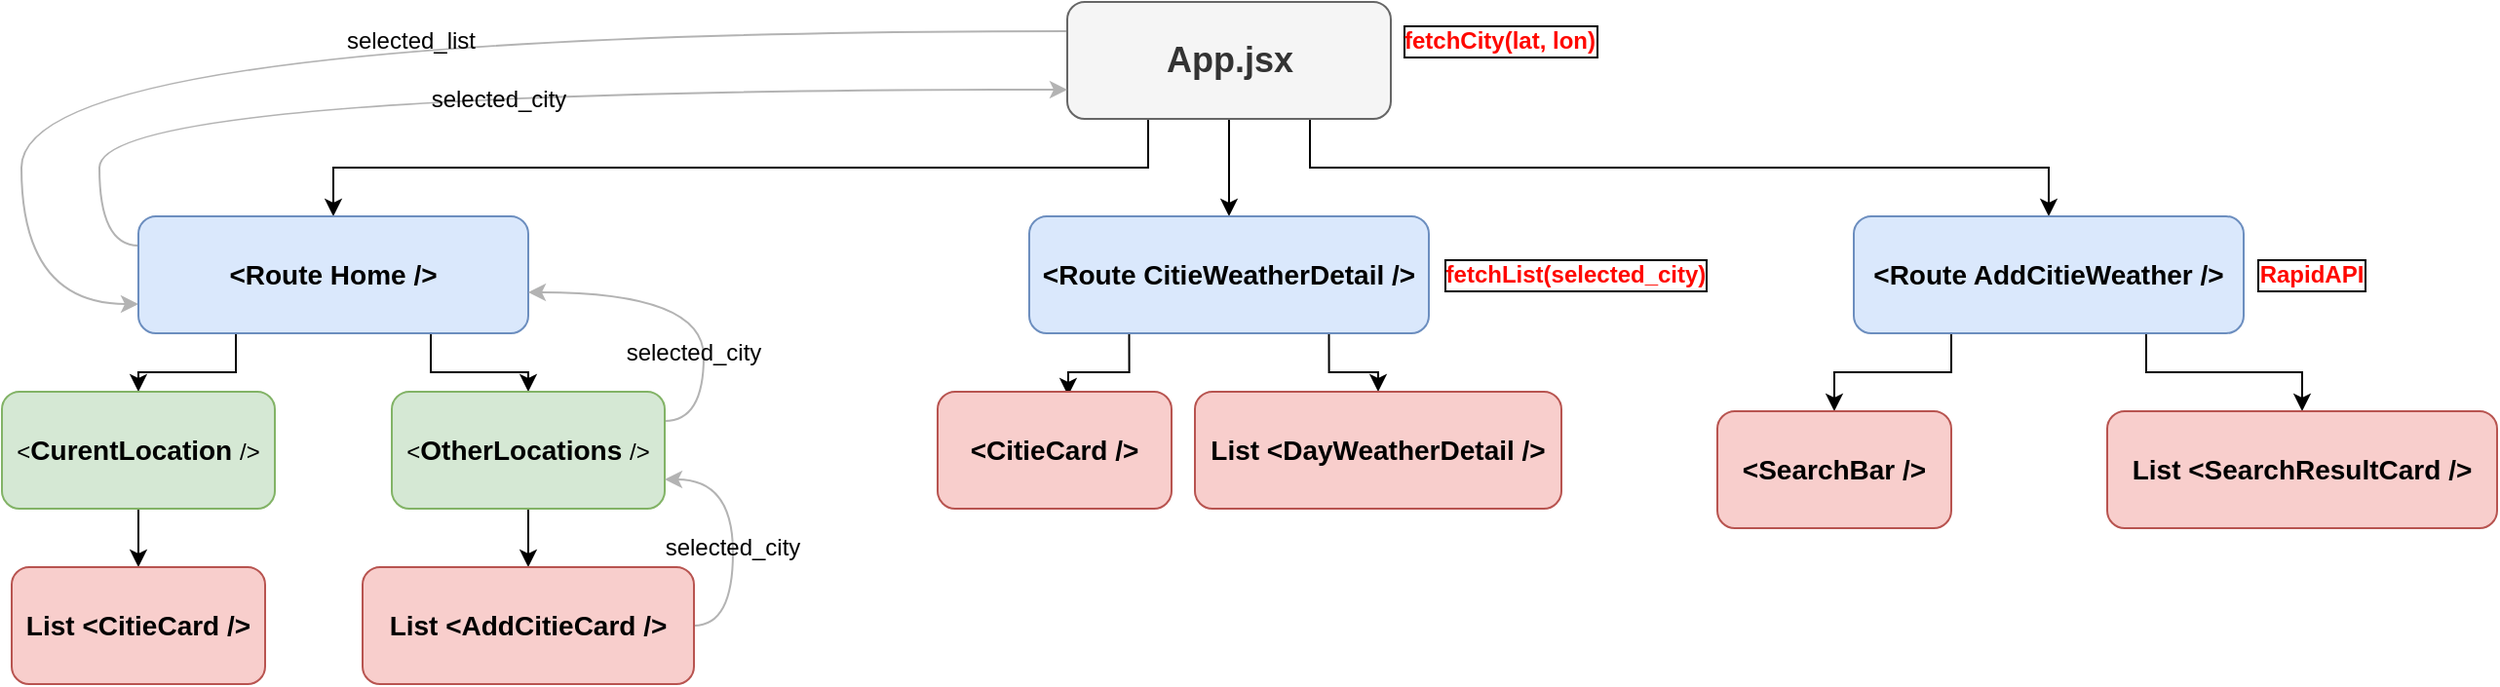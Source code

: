 <mxfile version="11.3.0" type="device" pages="1"><diagram id="kxjYvUUPuQKGI0UXAHcG" name="Page-1"><mxGraphModel dx="1304" dy="568" grid="1" gridSize="10" guides="1" tooltips="1" connect="1" arrows="1" fold="1" page="1" pageScale="1" pageWidth="3300" pageHeight="4681" background="#FFFFFF" math="0" shadow="0"><root><object label="" id="0"><mxCell/></object><mxCell id="1" parent="0"/><mxCell id="K3C9L57_wd4YLvwZiiOI-10" style="edgeStyle=orthogonalEdgeStyle;rounded=0;orthogonalLoop=1;jettySize=auto;html=1;exitX=0.5;exitY=1;exitDx=0;exitDy=0;entryX=0.5;entryY=0;entryDx=0;entryDy=0;" parent="1" source="K3C9L57_wd4YLvwZiiOI-1" target="K3C9L57_wd4YLvwZiiOI-3" edge="1"><mxGeometry relative="1" as="geometry"/></mxCell><mxCell id="K3C9L57_wd4YLvwZiiOI-11" style="edgeStyle=orthogonalEdgeStyle;rounded=0;orthogonalLoop=1;jettySize=auto;html=1;exitX=0.75;exitY=1;exitDx=0;exitDy=0;entryX=0.5;entryY=0;entryDx=0;entryDy=0;" parent="1" source="K3C9L57_wd4YLvwZiiOI-1" target="K3C9L57_wd4YLvwZiiOI-4" edge="1"><mxGeometry relative="1" as="geometry"/></mxCell><mxCell id="K3C9L57_wd4YLvwZiiOI-12" style="edgeStyle=orthogonalEdgeStyle;rounded=0;orthogonalLoop=1;jettySize=auto;html=1;exitX=0.25;exitY=1;exitDx=0;exitDy=0;" parent="1" source="K3C9L57_wd4YLvwZiiOI-1" target="K3C9L57_wd4YLvwZiiOI-2" edge="1"><mxGeometry relative="1" as="geometry"/></mxCell><mxCell id="kr_tfX-Va2-3tIaASEnF-16" style="edgeStyle=orthogonalEdgeStyle;curved=1;orthogonalLoop=1;jettySize=auto;html=1;exitX=0;exitY=0.25;exitDx=0;exitDy=0;strokeColor=#B3B3B3;entryX=0;entryY=0.75;entryDx=0;entryDy=0;" parent="1" source="K3C9L57_wd4YLvwZiiOI-1" target="K3C9L57_wd4YLvwZiiOI-2" edge="1"><mxGeometry relative="1" as="geometry"><mxPoint x="190" y="220" as="targetPoint"/><Array as="points"><mxPoint x="130" y="105"/><mxPoint x="130" y="245"/></Array></mxGeometry></mxCell><mxCell id="K3C9L57_wd4YLvwZiiOI-1" value="&lt;b&gt;&lt;font style=&quot;font-size: 18px&quot;&gt;App.jsx&lt;/font&gt;&lt;/b&gt;" style="rounded=1;whiteSpace=wrap;html=1;fillColor=#f5f5f5;strokeColor=#666666;fontColor=#333333;" parent="1" vertex="1"><mxGeometry x="666.5" y="90" width="166" height="60" as="geometry"/></mxCell><mxCell id="K3C9L57_wd4YLvwZiiOI-16" style="edgeStyle=orthogonalEdgeStyle;rounded=0;orthogonalLoop=1;jettySize=auto;html=1;exitX=0.75;exitY=1;exitDx=0;exitDy=0;entryX=0.5;entryY=0;entryDx=0;entryDy=0;" parent="1" source="K3C9L57_wd4YLvwZiiOI-2" target="K3C9L57_wd4YLvwZiiOI-15" edge="1"><mxGeometry relative="1" as="geometry"/></mxCell><mxCell id="K3C9L57_wd4YLvwZiiOI-17" style="edgeStyle=orthogonalEdgeStyle;rounded=0;orthogonalLoop=1;jettySize=auto;html=1;exitX=0.25;exitY=1;exitDx=0;exitDy=0;entryX=0.5;entryY=0;entryDx=0;entryDy=0;" parent="1" source="K3C9L57_wd4YLvwZiiOI-2" target="K3C9L57_wd4YLvwZiiOI-14" edge="1"><mxGeometry relative="1" as="geometry"/></mxCell><mxCell id="kr_tfX-Va2-3tIaASEnF-10" style="edgeStyle=orthogonalEdgeStyle;orthogonalLoop=1;jettySize=auto;html=1;exitX=0;exitY=0.25;exitDx=0;exitDy=0;entryX=0;entryY=0.75;entryDx=0;entryDy=0;curved=1;strokeColor=#B3B3B3;" parent="1" source="K3C9L57_wd4YLvwZiiOI-2" target="K3C9L57_wd4YLvwZiiOI-1" edge="1"><mxGeometry relative="1" as="geometry"/></mxCell><mxCell id="K3C9L57_wd4YLvwZiiOI-2" value="&lt;b&gt;&lt;font style=&quot;font-size: 14px&quot;&gt;&amp;lt;Route Home /&amp;gt;&lt;/font&gt;&lt;/b&gt;" style="rounded=1;whiteSpace=wrap;html=1;fillColor=#dae8fc;strokeColor=#6c8ebf;" parent="1" vertex="1"><mxGeometry x="190" y="200" width="200" height="60" as="geometry"/></mxCell><mxCell id="K3C9L57_wd4YLvwZiiOI-22" style="edgeStyle=orthogonalEdgeStyle;rounded=0;orthogonalLoop=1;jettySize=auto;html=1;exitX=0.75;exitY=1;exitDx=0;exitDy=0;" parent="1" source="K3C9L57_wd4YLvwZiiOI-3" target="K3C9L57_wd4YLvwZiiOI-21" edge="1"><mxGeometry relative="1" as="geometry"/></mxCell><mxCell id="K3C9L57_wd4YLvwZiiOI-24" style="edgeStyle=orthogonalEdgeStyle;rounded=0;orthogonalLoop=1;jettySize=auto;html=1;exitX=0.25;exitY=1;exitDx=0;exitDy=0;entryX=0.558;entryY=0.033;entryDx=0;entryDy=0;entryPerimeter=0;" parent="1" source="K3C9L57_wd4YLvwZiiOI-3" target="K3C9L57_wd4YLvwZiiOI-20" edge="1"><mxGeometry relative="1" as="geometry"/></mxCell><mxCell id="K3C9L57_wd4YLvwZiiOI-3" value="&lt;b&gt;&lt;font style=&quot;font-size: 14px&quot;&gt;&amp;lt;Route CitieWeatherDetail /&amp;gt;&lt;/font&gt;&lt;/b&gt;" style="rounded=1;whiteSpace=wrap;html=1;fillColor=#dae8fc;strokeColor=#6c8ebf;" parent="1" vertex="1"><mxGeometry x="647" y="200" width="205" height="60" as="geometry"/></mxCell><mxCell id="K3C9L57_wd4YLvwZiiOI-29" style="edgeStyle=orthogonalEdgeStyle;rounded=0;orthogonalLoop=1;jettySize=auto;html=1;exitX=0.25;exitY=1;exitDx=0;exitDy=0;" parent="1" source="K3C9L57_wd4YLvwZiiOI-4" target="K3C9L57_wd4YLvwZiiOI-25" edge="1"><mxGeometry relative="1" as="geometry"/></mxCell><mxCell id="K3C9L57_wd4YLvwZiiOI-30" style="edgeStyle=orthogonalEdgeStyle;rounded=0;orthogonalLoop=1;jettySize=auto;html=1;exitX=0.75;exitY=1;exitDx=0;exitDy=0;" parent="1" source="K3C9L57_wd4YLvwZiiOI-4" target="K3C9L57_wd4YLvwZiiOI-26" edge="1"><mxGeometry relative="1" as="geometry"/></mxCell><mxCell id="K3C9L57_wd4YLvwZiiOI-4" value="&lt;b&gt;&lt;font style=&quot;font-size: 14px&quot;&gt;&amp;lt;Route AddCitieWeather /&amp;gt;&lt;/font&gt;&lt;/b&gt;" style="rounded=1;whiteSpace=wrap;html=1;fillColor=#dae8fc;strokeColor=#6c8ebf;" parent="1" vertex="1"><mxGeometry x="1070" y="200" width="200" height="60" as="geometry"/></mxCell><mxCell id="K3C9L57_wd4YLvwZiiOI-19" style="edgeStyle=orthogonalEdgeStyle;rounded=0;orthogonalLoop=1;jettySize=auto;html=1;exitX=0.5;exitY=1;exitDx=0;exitDy=0;entryX=0.5;entryY=0;entryDx=0;entryDy=0;" parent="1" source="K3C9L57_wd4YLvwZiiOI-14" target="K3C9L57_wd4YLvwZiiOI-18" edge="1"><mxGeometry relative="1" as="geometry"/></mxCell><mxCell id="K3C9L57_wd4YLvwZiiOI-14" value="&amp;lt;&lt;b&gt;&lt;font style=&quot;font-size: 14px&quot;&gt;CurentLocation &lt;/font&gt;&lt;/b&gt;/&amp;gt;" style="rounded=1;whiteSpace=wrap;html=1;fillColor=#d5e8d4;strokeColor=#82b366;" parent="1" vertex="1"><mxGeometry x="120" y="290" width="140" height="60" as="geometry"/></mxCell><mxCell id="kr_tfX-Va2-3tIaASEnF-4" style="edgeStyle=orthogonalEdgeStyle;rounded=0;orthogonalLoop=1;jettySize=auto;html=1;exitX=0.5;exitY=1;exitDx=0;exitDy=0;entryX=0.5;entryY=0;entryDx=0;entryDy=0;" parent="1" source="K3C9L57_wd4YLvwZiiOI-15" target="kr_tfX-Va2-3tIaASEnF-3" edge="1"><mxGeometry relative="1" as="geometry"/></mxCell><mxCell id="kr_tfX-Va2-3tIaASEnF-8" style="edgeStyle=orthogonalEdgeStyle;orthogonalLoop=1;jettySize=auto;html=1;exitX=1;exitY=0.25;exitDx=0;exitDy=0;entryX=1;entryY=0.65;entryDx=0;entryDy=0;entryPerimeter=0;curved=1;strokeColor=#B3B3B3;" parent="1" source="K3C9L57_wd4YLvwZiiOI-15" target="K3C9L57_wd4YLvwZiiOI-2" edge="1"><mxGeometry relative="1" as="geometry"/></mxCell><mxCell id="K3C9L57_wd4YLvwZiiOI-15" value="&amp;lt;&lt;b&gt;&lt;font style=&quot;font-size: 14px&quot;&gt;OtherLocations &lt;/font&gt;&lt;/b&gt;/&amp;gt;" style="rounded=1;whiteSpace=wrap;html=1;fillColor=#d5e8d4;strokeColor=#82b366;" parent="1" vertex="1"><mxGeometry x="320" y="290" width="140" height="60" as="geometry"/></mxCell><mxCell id="K3C9L57_wd4YLvwZiiOI-18" value="&lt;b&gt;&lt;font style=&quot;font-size: 14px&quot;&gt;List &amp;lt;CitieCard /&amp;gt;&lt;/font&gt;&lt;/b&gt;" style="rounded=1;whiteSpace=wrap;html=1;fillColor=#f8cecc;strokeColor=#b85450;" parent="1" vertex="1"><mxGeometry x="125" y="380" width="130" height="60" as="geometry"/></mxCell><mxCell id="K3C9L57_wd4YLvwZiiOI-20" value="&lt;b&gt;&lt;font style=&quot;font-size: 14px&quot;&gt;&amp;lt;CitieCard /&amp;gt;&lt;/font&gt;&lt;/b&gt;" style="rounded=1;whiteSpace=wrap;html=1;fillColor=#f8cecc;strokeColor=#b85450;" parent="1" vertex="1"><mxGeometry x="600" y="290" width="120" height="60" as="geometry"/></mxCell><mxCell id="K3C9L57_wd4YLvwZiiOI-21" value="&lt;b&gt;&lt;font style=&quot;font-size: 14px&quot;&gt;List &amp;lt;DayWeatherDetail /&amp;gt;&lt;/font&gt;&lt;/b&gt;" style="rounded=1;whiteSpace=wrap;html=1;fillColor=#f8cecc;strokeColor=#b85450;" parent="1" vertex="1"><mxGeometry x="732" y="290" width="188" height="60" as="geometry"/></mxCell><mxCell id="K3C9L57_wd4YLvwZiiOI-25" value="&lt;b&gt;&lt;font style=&quot;font-size: 14px&quot;&gt;&amp;lt;SearchBar /&amp;gt;&lt;/font&gt;&lt;/b&gt;" style="rounded=1;whiteSpace=wrap;html=1;fillColor=#f8cecc;strokeColor=#b85450;" parent="1" vertex="1"><mxGeometry x="1000" y="300" width="120" height="60" as="geometry"/></mxCell><mxCell id="K3C9L57_wd4YLvwZiiOI-26" value="&lt;b&gt;&lt;font style=&quot;font-size: 14px&quot;&gt;List &amp;lt;SearchResultCard /&amp;gt;&lt;/font&gt;&lt;/b&gt;" style="rounded=1;whiteSpace=wrap;html=1;fillColor=#f8cecc;strokeColor=#b85450;" parent="1" vertex="1"><mxGeometry x="1200" y="300" width="200" height="60" as="geometry"/></mxCell><mxCell id="kr_tfX-Va2-3tIaASEnF-6" style="edgeStyle=orthogonalEdgeStyle;orthogonalLoop=1;jettySize=auto;html=1;exitX=1;exitY=0.5;exitDx=0;exitDy=0;entryX=1;entryY=0.75;entryDx=0;entryDy=0;curved=1;strokeColor=#B3B3B3;" parent="1" source="kr_tfX-Va2-3tIaASEnF-3" target="K3C9L57_wd4YLvwZiiOI-15" edge="1"><mxGeometry relative="1" as="geometry"/></mxCell><mxCell id="kr_tfX-Va2-3tIaASEnF-3" value="&lt;b&gt;&lt;font style=&quot;font-size: 14px&quot;&gt;List &amp;lt;AddCitieCard /&amp;gt;&lt;/font&gt;&lt;/b&gt;" style="rounded=1;whiteSpace=wrap;html=1;fillColor=#f8cecc;strokeColor=#b85450;" parent="1" vertex="1"><mxGeometry x="305" y="380" width="170" height="60" as="geometry"/></mxCell><mxCell id="kr_tfX-Va2-3tIaASEnF-7" value="selected_city" style="text;html=1;strokeColor=none;fillColor=none;align=center;verticalAlign=middle;whiteSpace=wrap;rounded=0;" parent="1" vertex="1"><mxGeometry x="450" y="360" width="90" height="20" as="geometry"/></mxCell><mxCell id="kr_tfX-Va2-3tIaASEnF-9" value="selected_city" style="text;html=1;strokeColor=none;fillColor=none;align=center;verticalAlign=middle;whiteSpace=wrap;rounded=0;" parent="1" vertex="1"><mxGeometry x="430" y="260" width="90" height="20" as="geometry"/></mxCell><mxCell id="kr_tfX-Va2-3tIaASEnF-11" value="selected_city" style="text;html=1;strokeColor=none;fillColor=none;align=center;verticalAlign=middle;whiteSpace=wrap;rounded=0;" parent="1" vertex="1"><mxGeometry x="330" y="130" width="90" height="20" as="geometry"/></mxCell><mxCell id="kr_tfX-Va2-3tIaASEnF-12" value="&lt;b&gt;fetchList(selected_city)&lt;/b&gt;" style="text;html=1;strokeColor=none;fillColor=none;align=center;verticalAlign=middle;whiteSpace=wrap;rounded=0;fontColor=#FF0800;labelBackgroundColor=none;labelBorderColor=#000000;" parent="1" vertex="1"><mxGeometry x="855" y="220" width="145" height="20" as="geometry"/></mxCell><mxCell id="kr_tfX-Va2-3tIaASEnF-13" value="&lt;b&gt;fetchCity(lat, lon)&lt;/b&gt;" style="text;html=1;strokeColor=none;fillColor=none;align=center;verticalAlign=middle;whiteSpace=wrap;rounded=0;fontColor=#FF0800;labelBorderColor=#000000;" parent="1" vertex="1"><mxGeometry x="826" y="100" width="125" height="20" as="geometry"/></mxCell><mxCell id="kr_tfX-Va2-3tIaASEnF-15" value="RapidAPI" style="text;strokeColor=none;fillColor=none;align=center;verticalAlign=middle;rounded=0;fontColor=#FF0800;labelBorderColor=#000000;whiteSpace=wrap;html=1;fontStyle=1" parent="1" vertex="1"><mxGeometry x="1270" y="220" width="70" height="20" as="geometry"/></mxCell><mxCell id="kr_tfX-Va2-3tIaASEnF-18" value="selected_list" style="text;html=1;strokeColor=none;fillColor=none;align=center;verticalAlign=middle;whiteSpace=wrap;rounded=0;" parent="1" vertex="1"><mxGeometry x="285" y="100" width="90" height="20" as="geometry"/></mxCell></root></mxGraphModel></diagram></mxfile>